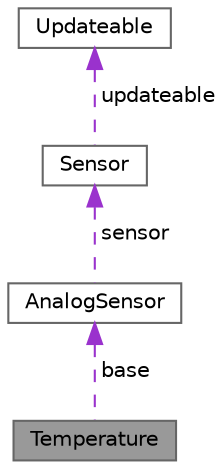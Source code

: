 digraph "Temperature"
{
 // LATEX_PDF_SIZE
  bgcolor="transparent";
  edge [fontname=Helvetica,fontsize=10,labelfontname=Helvetica,labelfontsize=10];
  node [fontname=Helvetica,fontsize=10,shape=box,height=0.2,width=0.4];
  Node1 [label="Temperature",height=0.2,width=0.4,color="gray40", fillcolor="grey60", style="filled", fontcolor="black",tooltip=" "];
  Node2 -> Node1 [dir="back",color="darkorchid3",style="dashed",label=" base" ];
  Node2 [label="AnalogSensor",height=0.2,width=0.4,color="gray40", fillcolor="white", style="filled",URL="$structAnalogSensor.html",tooltip=" "];
  Node3 -> Node2 [dir="back",color="darkorchid3",style="dashed",label=" sensor" ];
  Node3 [label="Sensor",height=0.2,width=0.4,color="gray40", fillcolor="white", style="filled",URL="$structSensor.html",tooltip=" "];
  Node4 -> Node3 [dir="back",color="darkorchid3",style="dashed",label=" updateable" ];
  Node4 [label="Updateable",height=0.2,width=0.4,color="gray40", fillcolor="white", style="filled",URL="$structUpdateable.html",tooltip=" "];
}
